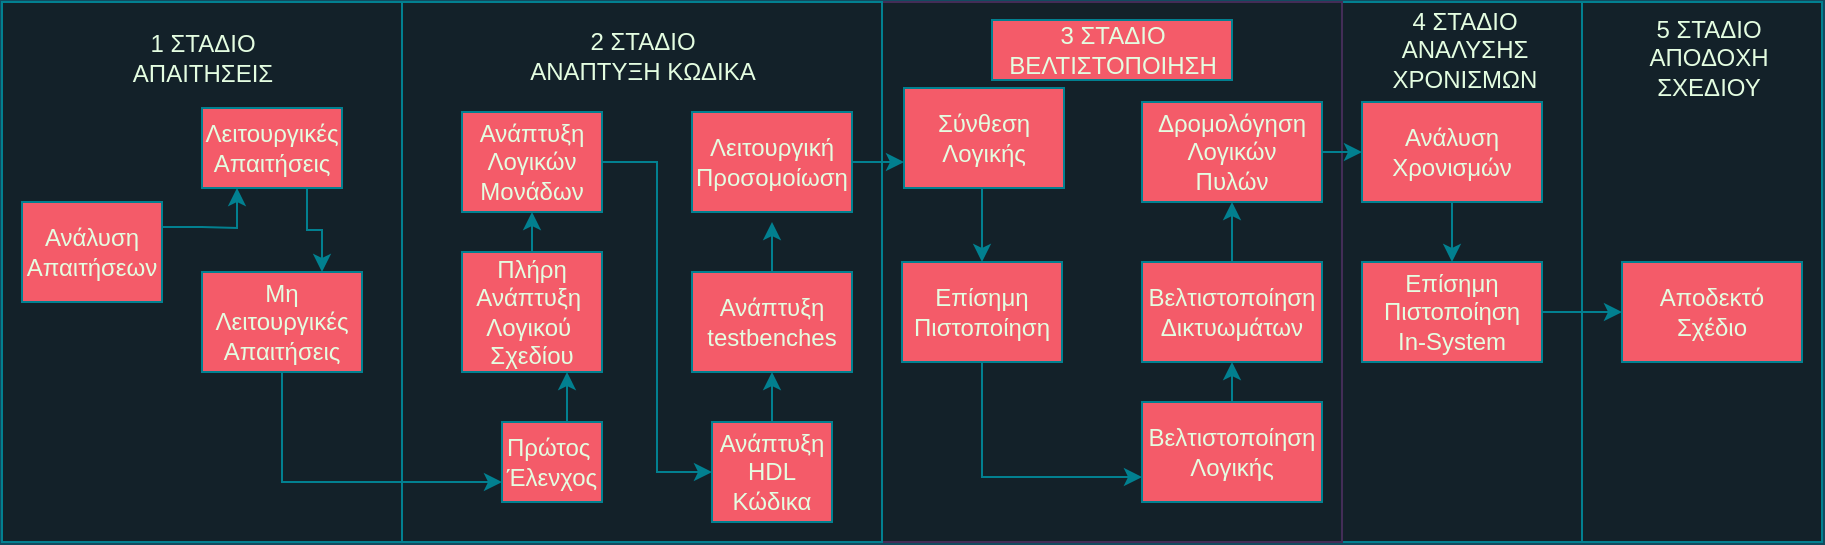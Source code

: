 <mxfile version="17.2.1" type="device"><diagram id="1udVlaXRZGWL3-tbBSAf" name="Page-1"><mxGraphModel dx="1038" dy="641" grid="1" gridSize="10" guides="1" tooltips="1" connect="1" arrows="1" fold="1" page="1" pageScale="1" pageWidth="1169" pageHeight="827" background="#114B5F" math="0" shadow="0"><root><mxCell id="0"/><mxCell id="1" parent="0"/><mxCell id="YdRH6alJUdb-Hm9tGRn0-45" value="" style="rounded=0;whiteSpace=wrap;html=1;fillColor=#132129;strokeColor=#028090;fontColor=#E4FDE1;" vertex="1" parent="1"><mxGeometry x="790" y="30" width="120" height="270" as="geometry"/></mxCell><mxCell id="YdRH6alJUdb-Hm9tGRn0-44" value="" style="rounded=0;whiteSpace=wrap;html=1;fillColor=#132129;strokeColor=#028090;fontColor=#E4FDE1;" vertex="1" parent="1"><mxGeometry x="670" y="30" width="120" height="270" as="geometry"/></mxCell><mxCell id="YdRH6alJUdb-Hm9tGRn0-41" value="" style="rounded=0;whiteSpace=wrap;html=1;fillColor=#132129;strokeColor=#432D57;fontColor=#ffffff;" vertex="1" parent="1"><mxGeometry x="440" y="30" width="230" height="270" as="geometry"/></mxCell><mxCell id="YdRH6alJUdb-Hm9tGRn0-40" value="" style="rounded=0;whiteSpace=wrap;html=1;fillColor=#132129;strokeColor=#028090;fontColor=#E4FDE1;" vertex="1" parent="1"><mxGeometry x="200" y="30" width="240" height="270" as="geometry"/></mxCell><mxCell id="YdRH6alJUdb-Hm9tGRn0-39" value="" style="rounded=0;whiteSpace=wrap;html=1;fillColor=#132129;strokeColor=#028090;fontColor=#E4FDE1;" vertex="1" parent="1"><mxGeometry y="30" width="200" height="270" as="geometry"/></mxCell><mxCell id="YdRH6alJUdb-Hm9tGRn0-23" style="edgeStyle=orthogonalEdgeStyle;rounded=0;orthogonalLoop=1;jettySize=auto;html=1;exitX=1;exitY=0.25;exitDx=0;exitDy=0;entryX=0.25;entryY=1;entryDx=0;entryDy=0;labelBackgroundColor=#114B5F;strokeColor=#028090;fontColor=#E4FDE1;" edge="1" parent="1" source="YdRH6alJUdb-Hm9tGRn0-2" target="YdRH6alJUdb-Hm9tGRn0-3"><mxGeometry relative="1" as="geometry"/></mxCell><mxCell id="YdRH6alJUdb-Hm9tGRn0-2" value="Ανάλυση&lt;br&gt;Απαιτήσεων" style="rounded=0;whiteSpace=wrap;html=1;fillColor=#F45B69;fontColor=#E4FDE1;strokeColor=#028090;" vertex="1" parent="1"><mxGeometry x="10" y="130" width="70" height="50" as="geometry"/></mxCell><mxCell id="YdRH6alJUdb-Hm9tGRn0-24" style="edgeStyle=orthogonalEdgeStyle;rounded=0;orthogonalLoop=1;jettySize=auto;html=1;exitX=0.75;exitY=1;exitDx=0;exitDy=0;entryX=0.75;entryY=0;entryDx=0;entryDy=0;labelBackgroundColor=#114B5F;strokeColor=#028090;fontColor=#E4FDE1;" edge="1" parent="1" source="YdRH6alJUdb-Hm9tGRn0-3" target="YdRH6alJUdb-Hm9tGRn0-4"><mxGeometry relative="1" as="geometry"/></mxCell><mxCell id="YdRH6alJUdb-Hm9tGRn0-3" value="Λειτουργικές&lt;br&gt;Απαιτήσεις" style="rounded=0;whiteSpace=wrap;html=1;fillColor=#F45B69;fontColor=#E4FDE1;strokeColor=#028090;" vertex="1" parent="1"><mxGeometry x="100" y="83" width="70" height="40" as="geometry"/></mxCell><mxCell id="YdRH6alJUdb-Hm9tGRn0-25" style="edgeStyle=orthogonalEdgeStyle;rounded=0;orthogonalLoop=1;jettySize=auto;html=1;exitX=0.5;exitY=1;exitDx=0;exitDy=0;entryX=0;entryY=0.75;entryDx=0;entryDy=0;labelBackgroundColor=#114B5F;strokeColor=#028090;fontColor=#E4FDE1;" edge="1" parent="1" source="YdRH6alJUdb-Hm9tGRn0-4" target="YdRH6alJUdb-Hm9tGRn0-9"><mxGeometry relative="1" as="geometry"/></mxCell><mxCell id="YdRH6alJUdb-Hm9tGRn0-4" value="Μη&lt;br&gt;Λειτουργικές&lt;br&gt;Απαιτήσεις" style="rounded=0;whiteSpace=wrap;html=1;fillColor=#F45B69;fontColor=#E4FDE1;strokeColor=#028090;" vertex="1" parent="1"><mxGeometry x="100" y="165" width="80" height="50" as="geometry"/></mxCell><mxCell id="YdRH6alJUdb-Hm9tGRn0-28" style="edgeStyle=orthogonalEdgeStyle;rounded=0;orthogonalLoop=1;jettySize=auto;html=1;exitX=1;exitY=0.5;exitDx=0;exitDy=0;entryX=0;entryY=0.5;entryDx=0;entryDy=0;labelBackgroundColor=#114B5F;strokeColor=#028090;fontColor=#E4FDE1;" edge="1" parent="1" source="YdRH6alJUdb-Hm9tGRn0-6" target="YdRH6alJUdb-Hm9tGRn0-10"><mxGeometry relative="1" as="geometry"/></mxCell><mxCell id="YdRH6alJUdb-Hm9tGRn0-6" value="Ανάπτυξη&lt;br&gt;Λογικών&lt;br&gt;Μονάδων" style="rounded=0;whiteSpace=wrap;html=1;fillColor=#F45B69;fontColor=#E4FDE1;strokeColor=#028090;" vertex="1" parent="1"><mxGeometry x="230" y="85" width="70" height="50" as="geometry"/></mxCell><mxCell id="YdRH6alJUdb-Hm9tGRn0-27" style="edgeStyle=orthogonalEdgeStyle;rounded=0;orthogonalLoop=1;jettySize=auto;html=1;exitX=0.5;exitY=0;exitDx=0;exitDy=0;entryX=0.5;entryY=1;entryDx=0;entryDy=0;labelBackgroundColor=#114B5F;strokeColor=#028090;fontColor=#E4FDE1;" edge="1" parent="1" source="YdRH6alJUdb-Hm9tGRn0-7" target="YdRH6alJUdb-Hm9tGRn0-6"><mxGeometry relative="1" as="geometry"/></mxCell><mxCell id="YdRH6alJUdb-Hm9tGRn0-7" value="Πλήρη&lt;br&gt;Ανάπτυξη&amp;nbsp;&lt;br&gt;Λογικού&amp;nbsp;&lt;br&gt;Σχεδίου" style="rounded=0;whiteSpace=wrap;html=1;fillColor=#F45B69;fontColor=#E4FDE1;strokeColor=#028090;" vertex="1" parent="1"><mxGeometry x="230" y="155" width="70" height="60" as="geometry"/></mxCell><mxCell id="YdRH6alJUdb-Hm9tGRn0-26" style="edgeStyle=orthogonalEdgeStyle;rounded=0;orthogonalLoop=1;jettySize=auto;html=1;exitX=0.5;exitY=0;exitDx=0;exitDy=0;entryX=0.75;entryY=1;entryDx=0;entryDy=0;labelBackgroundColor=#114B5F;strokeColor=#028090;fontColor=#E4FDE1;" edge="1" parent="1" source="YdRH6alJUdb-Hm9tGRn0-9" target="YdRH6alJUdb-Hm9tGRn0-7"><mxGeometry relative="1" as="geometry"/></mxCell><mxCell id="YdRH6alJUdb-Hm9tGRn0-9" value="Πρώτος&amp;nbsp;&lt;br&gt;Έλενχος" style="rounded=0;whiteSpace=wrap;html=1;fillColor=#F45B69;fontColor=#E4FDE1;strokeColor=#028090;" vertex="1" parent="1"><mxGeometry x="250" y="240" width="50" height="40" as="geometry"/></mxCell><mxCell id="YdRH6alJUdb-Hm9tGRn0-29" style="edgeStyle=orthogonalEdgeStyle;rounded=0;orthogonalLoop=1;jettySize=auto;html=1;exitX=0.5;exitY=0;exitDx=0;exitDy=0;entryX=0.5;entryY=1;entryDx=0;entryDy=0;labelBackgroundColor=#114B5F;strokeColor=#028090;fontColor=#E4FDE1;" edge="1" parent="1" source="YdRH6alJUdb-Hm9tGRn0-10" target="YdRH6alJUdb-Hm9tGRn0-11"><mxGeometry relative="1" as="geometry"/></mxCell><mxCell id="YdRH6alJUdb-Hm9tGRn0-10" value="Ανάπτυξη&lt;br&gt;HDL&lt;br&gt;Κώδικα" style="rounded=0;whiteSpace=wrap;html=1;fillColor=#F45B69;fontColor=#E4FDE1;strokeColor=#028090;" vertex="1" parent="1"><mxGeometry x="355" y="240" width="60" height="50" as="geometry"/></mxCell><mxCell id="YdRH6alJUdb-Hm9tGRn0-30" style="edgeStyle=orthogonalEdgeStyle;rounded=0;orthogonalLoop=1;jettySize=auto;html=1;exitX=0.5;exitY=0;exitDx=0;exitDy=0;labelBackgroundColor=#114B5F;strokeColor=#028090;fontColor=#E4FDE1;" edge="1" parent="1" source="YdRH6alJUdb-Hm9tGRn0-11"><mxGeometry relative="1" as="geometry"><mxPoint x="385" y="140" as="targetPoint"/></mxGeometry></mxCell><mxCell id="YdRH6alJUdb-Hm9tGRn0-11" value="Ανάπτυξη&lt;br&gt;testbenches" style="rounded=0;whiteSpace=wrap;html=1;fillColor=#F45B69;fontColor=#E4FDE1;strokeColor=#028090;" vertex="1" parent="1"><mxGeometry x="345" y="165" width="80" height="50" as="geometry"/></mxCell><mxCell id="YdRH6alJUdb-Hm9tGRn0-31" style="edgeStyle=orthogonalEdgeStyle;rounded=0;orthogonalLoop=1;jettySize=auto;html=1;exitX=1;exitY=0.5;exitDx=0;exitDy=0;entryX=0;entryY=0.75;entryDx=0;entryDy=0;labelBackgroundColor=#114B5F;strokeColor=#028090;fontColor=#E4FDE1;" edge="1" parent="1" source="YdRH6alJUdb-Hm9tGRn0-13" target="YdRH6alJUdb-Hm9tGRn0-14"><mxGeometry relative="1" as="geometry"/></mxCell><mxCell id="YdRH6alJUdb-Hm9tGRn0-13" value="Λειτουργική&lt;br&gt;Προσομοίωση" style="rounded=0;whiteSpace=wrap;html=1;fillColor=#F45B69;fontColor=#E4FDE1;strokeColor=#028090;" vertex="1" parent="1"><mxGeometry x="345" y="85" width="80" height="50" as="geometry"/></mxCell><mxCell id="YdRH6alJUdb-Hm9tGRn0-32" style="edgeStyle=orthogonalEdgeStyle;rounded=0;orthogonalLoop=1;jettySize=auto;html=1;exitX=0.5;exitY=1;exitDx=0;exitDy=0;entryX=0.5;entryY=0;entryDx=0;entryDy=0;labelBackgroundColor=#114B5F;strokeColor=#028090;fontColor=#E4FDE1;" edge="1" parent="1" source="YdRH6alJUdb-Hm9tGRn0-14" target="YdRH6alJUdb-Hm9tGRn0-15"><mxGeometry relative="1" as="geometry"/></mxCell><mxCell id="YdRH6alJUdb-Hm9tGRn0-14" value="Σύνθεση&lt;br&gt;Λογικής" style="rounded=0;whiteSpace=wrap;html=1;fillColor=#F45B69;fontColor=#E4FDE1;strokeColor=#028090;" vertex="1" parent="1"><mxGeometry x="451" y="73" width="80" height="50" as="geometry"/></mxCell><mxCell id="YdRH6alJUdb-Hm9tGRn0-33" style="edgeStyle=orthogonalEdgeStyle;rounded=0;orthogonalLoop=1;jettySize=auto;html=1;exitX=0.5;exitY=1;exitDx=0;exitDy=0;entryX=0;entryY=0.75;entryDx=0;entryDy=0;labelBackgroundColor=#114B5F;strokeColor=#028090;fontColor=#E4FDE1;" edge="1" parent="1" source="YdRH6alJUdb-Hm9tGRn0-15" target="YdRH6alJUdb-Hm9tGRn0-16"><mxGeometry relative="1" as="geometry"/></mxCell><mxCell id="YdRH6alJUdb-Hm9tGRn0-15" value="Επίσημη&lt;br&gt;Πιστοποίηση" style="rounded=0;whiteSpace=wrap;html=1;fillColor=#F45B69;fontColor=#E4FDE1;strokeColor=#028090;" vertex="1" parent="1"><mxGeometry x="450" y="160" width="80" height="50" as="geometry"/></mxCell><mxCell id="YdRH6alJUdb-Hm9tGRn0-43" style="edgeStyle=orthogonalEdgeStyle;rounded=0;orthogonalLoop=1;jettySize=auto;html=1;exitX=0.5;exitY=0;exitDx=0;exitDy=0;entryX=0.5;entryY=1;entryDx=0;entryDy=0;labelBackgroundColor=#114B5F;strokeColor=#028090;fontColor=#E4FDE1;" edge="1" parent="1" source="YdRH6alJUdb-Hm9tGRn0-16" target="YdRH6alJUdb-Hm9tGRn0-17"><mxGeometry relative="1" as="geometry"/></mxCell><mxCell id="YdRH6alJUdb-Hm9tGRn0-16" value="Βελτιστοποίηση&lt;br&gt;Λογικής" style="rounded=0;whiteSpace=wrap;html=1;fillColor=#F45B69;fontColor=#E4FDE1;strokeColor=#028090;" vertex="1" parent="1"><mxGeometry x="570" y="230" width="90" height="50" as="geometry"/></mxCell><mxCell id="YdRH6alJUdb-Hm9tGRn0-35" style="edgeStyle=orthogonalEdgeStyle;rounded=0;orthogonalLoop=1;jettySize=auto;html=1;exitX=0.5;exitY=0;exitDx=0;exitDy=0;entryX=0.5;entryY=1;entryDx=0;entryDy=0;labelBackgroundColor=#114B5F;strokeColor=#028090;fontColor=#E4FDE1;" edge="1" parent="1" source="YdRH6alJUdb-Hm9tGRn0-17" target="YdRH6alJUdb-Hm9tGRn0-18"><mxGeometry relative="1" as="geometry"/></mxCell><mxCell id="YdRH6alJUdb-Hm9tGRn0-17" value="Βελτιστοποίηση&lt;br&gt;Δικτυωμάτων" style="rounded=0;whiteSpace=wrap;html=1;fillColor=#F45B69;fontColor=#E4FDE1;strokeColor=#028090;" vertex="1" parent="1"><mxGeometry x="570" y="160" width="90" height="50" as="geometry"/></mxCell><mxCell id="YdRH6alJUdb-Hm9tGRn0-36" style="edgeStyle=orthogonalEdgeStyle;rounded=0;orthogonalLoop=1;jettySize=auto;html=1;exitX=1;exitY=0.5;exitDx=0;exitDy=0;entryX=0;entryY=0.5;entryDx=0;entryDy=0;labelBackgroundColor=#114B5F;strokeColor=#028090;fontColor=#E4FDE1;" edge="1" parent="1" source="YdRH6alJUdb-Hm9tGRn0-18" target="YdRH6alJUdb-Hm9tGRn0-19"><mxGeometry relative="1" as="geometry"/></mxCell><mxCell id="YdRH6alJUdb-Hm9tGRn0-18" value="Δρομολόγηση&lt;br&gt;Λογικών&lt;br&gt;Πυλών" style="rounded=0;whiteSpace=wrap;html=1;fillColor=#F45B69;fontColor=#E4FDE1;strokeColor=#028090;" vertex="1" parent="1"><mxGeometry x="570" y="80" width="90" height="50" as="geometry"/></mxCell><mxCell id="YdRH6alJUdb-Hm9tGRn0-37" style="edgeStyle=orthogonalEdgeStyle;rounded=0;orthogonalLoop=1;jettySize=auto;html=1;exitX=0.5;exitY=1;exitDx=0;exitDy=0;entryX=0.5;entryY=0;entryDx=0;entryDy=0;labelBackgroundColor=#114B5F;strokeColor=#028090;fontColor=#E4FDE1;" edge="1" parent="1" source="YdRH6alJUdb-Hm9tGRn0-19" target="YdRH6alJUdb-Hm9tGRn0-20"><mxGeometry relative="1" as="geometry"/></mxCell><mxCell id="YdRH6alJUdb-Hm9tGRn0-19" value="Ανάλυση&lt;br&gt;Χρονισμών" style="rounded=0;whiteSpace=wrap;html=1;fillColor=#F45B69;fontColor=#E4FDE1;strokeColor=#028090;" vertex="1" parent="1"><mxGeometry x="680" y="80" width="90" height="50" as="geometry"/></mxCell><mxCell id="YdRH6alJUdb-Hm9tGRn0-38" style="edgeStyle=orthogonalEdgeStyle;rounded=0;orthogonalLoop=1;jettySize=auto;html=1;exitX=1;exitY=0.5;exitDx=0;exitDy=0;entryX=0;entryY=0.5;entryDx=0;entryDy=0;labelBackgroundColor=#114B5F;strokeColor=#028090;fontColor=#E4FDE1;" edge="1" parent="1" source="YdRH6alJUdb-Hm9tGRn0-20" target="YdRH6alJUdb-Hm9tGRn0-21"><mxGeometry relative="1" as="geometry"/></mxCell><mxCell id="YdRH6alJUdb-Hm9tGRn0-20" value="Επίσημη&lt;br&gt;Πιστοποίηση&lt;br&gt;In-System" style="rounded=0;whiteSpace=wrap;html=1;fillColor=#F45B69;fontColor=#E4FDE1;strokeColor=#028090;" vertex="1" parent="1"><mxGeometry x="680" y="160" width="90" height="50" as="geometry"/></mxCell><mxCell id="YdRH6alJUdb-Hm9tGRn0-21" value="Αποδεκτό&lt;br&gt;Σχέδιο" style="rounded=0;whiteSpace=wrap;html=1;fillColor=#F45B69;fontColor=#E4FDE1;strokeColor=#028090;" vertex="1" parent="1"><mxGeometry x="810" y="160" width="90" height="50" as="geometry"/></mxCell><mxCell id="YdRH6alJUdb-Hm9tGRn0-46" value="1 ΣΤΑΔΙΟ&lt;br&gt;ΑΠΑΙΤΗΣΕΙΣ" style="text;html=1;align=center;verticalAlign=middle;resizable=0;points=[];autosize=1;strokeColor=none;fillColor=none;fontColor=#E4FDE1;" vertex="1" parent="1"><mxGeometry x="55" y="43" width="90" height="30" as="geometry"/></mxCell><mxCell id="YdRH6alJUdb-Hm9tGRn0-47" value="2 ΣΤΑΔΙΟ&lt;br&gt;ΑΝΑΠΤΥΞΗ ΚΩΔΙΚΑ" style="text;html=1;align=center;verticalAlign=middle;resizable=0;points=[];autosize=1;strokeColor=none;fillColor=none;fontColor=#E4FDE1;" vertex="1" parent="1"><mxGeometry x="255" y="42" width="130" height="30" as="geometry"/></mxCell><mxCell id="YdRH6alJUdb-Hm9tGRn0-48" value="3 ΣΤΑΔΙΟ&lt;br&gt;ΒΕΛΤΙΣΤΟΠΟΙΗΣΗ" style="text;html=1;align=center;verticalAlign=middle;resizable=0;points=[];autosize=1;strokeColor=#028090;fillColor=#F45B69;fontColor=#E4FDE1;" vertex="1" parent="1"><mxGeometry x="495" y="39" width="120" height="30" as="geometry"/></mxCell><mxCell id="YdRH6alJUdb-Hm9tGRn0-49" value="4 ΣΤΑΔΙΟ&lt;br&gt;ΑΝΑΛΥΣΗΣ&lt;br&gt;ΧΡΟΝΙΣΜΩΝ" style="text;html=1;align=center;verticalAlign=middle;resizable=0;points=[];autosize=1;strokeColor=none;fillColor=none;fontColor=#E4FDE1;" vertex="1" parent="1"><mxGeometry x="686" y="29" width="90" height="50" as="geometry"/></mxCell><mxCell id="YdRH6alJUdb-Hm9tGRn0-50" value="5 ΣΤΑΔΙΟ&lt;br&gt;ΑΠΟΔΟΧΗ&lt;br&gt;ΣΧΕΔΙΟΥ" style="text;html=1;align=center;verticalAlign=middle;resizable=0;points=[];autosize=1;strokeColor=none;fillColor=none;fontColor=#E4FDE1;" vertex="1" parent="1"><mxGeometry x="813" y="33" width="80" height="50" as="geometry"/></mxCell></root></mxGraphModel></diagram></mxfile>